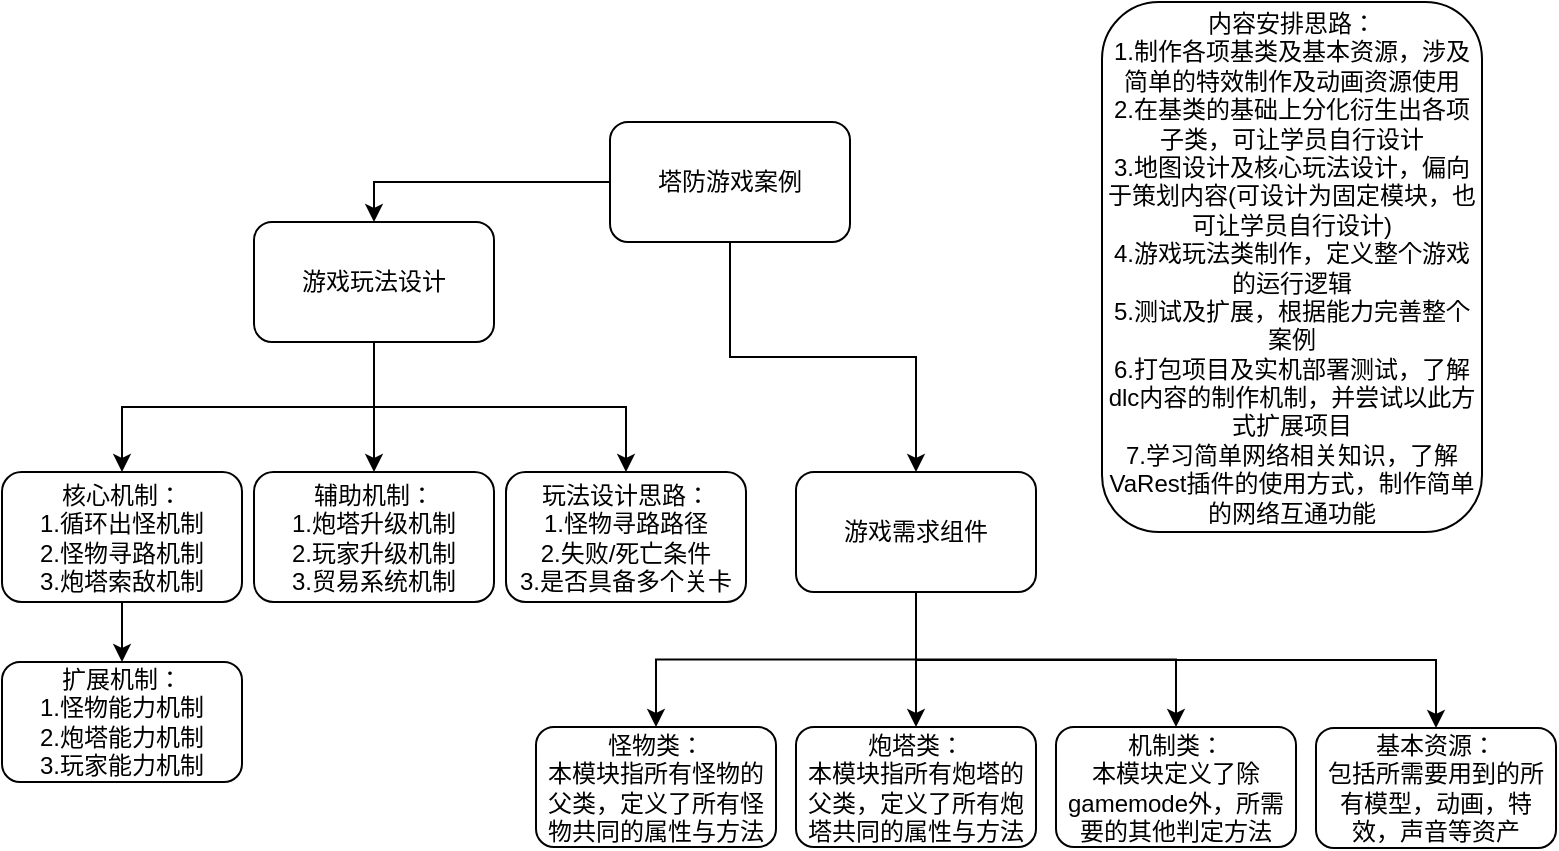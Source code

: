 <mxfile version="21.0.6" type="github">
  <diagram id="C5RBs43oDa-KdzZeNtuy" name="Page-1">
    <mxGraphModel dx="1193" dy="669" grid="1" gridSize="10" guides="1" tooltips="1" connect="1" arrows="1" fold="1" page="1" pageScale="1" pageWidth="827" pageHeight="1169" math="0" shadow="0">
      <root>
        <mxCell id="WIyWlLk6GJQsqaUBKTNV-0" />
        <mxCell id="WIyWlLk6GJQsqaUBKTNV-1" parent="WIyWlLk6GJQsqaUBKTNV-0" />
        <mxCell id="rhz4xA871w0091sBJmLh-1" style="edgeStyle=orthogonalEdgeStyle;rounded=0;orthogonalLoop=1;jettySize=auto;html=1;entryX=0.5;entryY=0;entryDx=0;entryDy=0;" edge="1" parent="WIyWlLk6GJQsqaUBKTNV-1" source="rhz4xA871w0091sBJmLh-0" target="rhz4xA871w0091sBJmLh-2">
          <mxGeometry relative="1" as="geometry">
            <mxPoint x="240" y="210" as="targetPoint" />
          </mxGeometry>
        </mxCell>
        <mxCell id="rhz4xA871w0091sBJmLh-4" style="edgeStyle=orthogonalEdgeStyle;rounded=0;orthogonalLoop=1;jettySize=auto;html=1;exitX=0.5;exitY=1;exitDx=0;exitDy=0;entryX=0.5;entryY=0;entryDx=0;entryDy=0;" edge="1" parent="WIyWlLk6GJQsqaUBKTNV-1" source="rhz4xA871w0091sBJmLh-0" target="rhz4xA871w0091sBJmLh-3">
          <mxGeometry relative="1" as="geometry" />
        </mxCell>
        <mxCell id="rhz4xA871w0091sBJmLh-0" value="塔防游戏案例" style="rounded=1;whiteSpace=wrap;html=1;" vertex="1" parent="WIyWlLk6GJQsqaUBKTNV-1">
          <mxGeometry x="354" y="100" width="120" height="60" as="geometry" />
        </mxCell>
        <mxCell id="rhz4xA871w0091sBJmLh-6" style="edgeStyle=orthogonalEdgeStyle;rounded=0;orthogonalLoop=1;jettySize=auto;html=1;exitX=0.5;exitY=1;exitDx=0;exitDy=0;entryX=0.5;entryY=0;entryDx=0;entryDy=0;" edge="1" parent="WIyWlLk6GJQsqaUBKTNV-1" source="rhz4xA871w0091sBJmLh-2" target="rhz4xA871w0091sBJmLh-5">
          <mxGeometry relative="1" as="geometry" />
        </mxCell>
        <mxCell id="rhz4xA871w0091sBJmLh-10" style="edgeStyle=orthogonalEdgeStyle;rounded=0;orthogonalLoop=1;jettySize=auto;html=1;exitX=0.5;exitY=1;exitDx=0;exitDy=0;entryX=0.5;entryY=0;entryDx=0;entryDy=0;" edge="1" parent="WIyWlLk6GJQsqaUBKTNV-1" source="rhz4xA871w0091sBJmLh-2" target="rhz4xA871w0091sBJmLh-9">
          <mxGeometry relative="1" as="geometry" />
        </mxCell>
        <mxCell id="rhz4xA871w0091sBJmLh-12" style="edgeStyle=orthogonalEdgeStyle;rounded=0;orthogonalLoop=1;jettySize=auto;html=1;exitX=0.5;exitY=1;exitDx=0;exitDy=0;entryX=0.5;entryY=0;entryDx=0;entryDy=0;" edge="1" parent="WIyWlLk6GJQsqaUBKTNV-1" source="rhz4xA871w0091sBJmLh-2" target="rhz4xA871w0091sBJmLh-11">
          <mxGeometry relative="1" as="geometry" />
        </mxCell>
        <mxCell id="rhz4xA871w0091sBJmLh-2" value="游戏玩法设计" style="rounded=1;whiteSpace=wrap;html=1;" vertex="1" parent="WIyWlLk6GJQsqaUBKTNV-1">
          <mxGeometry x="176" y="150" width="120" height="60" as="geometry" />
        </mxCell>
        <mxCell id="rhz4xA871w0091sBJmLh-14" style="edgeStyle=orthogonalEdgeStyle;rounded=0;orthogonalLoop=1;jettySize=auto;html=1;exitX=0.5;exitY=1;exitDx=0;exitDy=0;entryX=0.5;entryY=0;entryDx=0;entryDy=0;" edge="1" parent="WIyWlLk6GJQsqaUBKTNV-1" source="rhz4xA871w0091sBJmLh-3" target="rhz4xA871w0091sBJmLh-13">
          <mxGeometry relative="1" as="geometry" />
        </mxCell>
        <mxCell id="rhz4xA871w0091sBJmLh-16" style="edgeStyle=orthogonalEdgeStyle;rounded=0;orthogonalLoop=1;jettySize=auto;html=1;exitX=0.5;exitY=1;exitDx=0;exitDy=0;entryX=0.5;entryY=0;entryDx=0;entryDy=0;" edge="1" parent="WIyWlLk6GJQsqaUBKTNV-1" source="rhz4xA871w0091sBJmLh-3" target="rhz4xA871w0091sBJmLh-15">
          <mxGeometry relative="1" as="geometry" />
        </mxCell>
        <mxCell id="rhz4xA871w0091sBJmLh-18" style="edgeStyle=orthogonalEdgeStyle;rounded=0;orthogonalLoop=1;jettySize=auto;html=1;exitX=0.5;exitY=1;exitDx=0;exitDy=0;entryX=0.5;entryY=0;entryDx=0;entryDy=0;" edge="1" parent="WIyWlLk6GJQsqaUBKTNV-1" source="rhz4xA871w0091sBJmLh-3" target="rhz4xA871w0091sBJmLh-17">
          <mxGeometry relative="1" as="geometry" />
        </mxCell>
        <mxCell id="rhz4xA871w0091sBJmLh-20" style="edgeStyle=orthogonalEdgeStyle;rounded=0;orthogonalLoop=1;jettySize=auto;html=1;exitX=0.5;exitY=1;exitDx=0;exitDy=0;" edge="1" parent="WIyWlLk6GJQsqaUBKTNV-1" source="rhz4xA871w0091sBJmLh-3" target="rhz4xA871w0091sBJmLh-19">
          <mxGeometry relative="1" as="geometry" />
        </mxCell>
        <mxCell id="rhz4xA871w0091sBJmLh-3" value="游戏需求组件" style="rounded=1;whiteSpace=wrap;html=1;" vertex="1" parent="WIyWlLk6GJQsqaUBKTNV-1">
          <mxGeometry x="447" y="275" width="120" height="60" as="geometry" />
        </mxCell>
        <mxCell id="rhz4xA871w0091sBJmLh-8" style="edgeStyle=orthogonalEdgeStyle;rounded=0;orthogonalLoop=1;jettySize=auto;html=1;exitX=0.5;exitY=1;exitDx=0;exitDy=0;entryX=0.5;entryY=0;entryDx=0;entryDy=0;" edge="1" parent="WIyWlLk6GJQsqaUBKTNV-1" source="rhz4xA871w0091sBJmLh-5" target="rhz4xA871w0091sBJmLh-7">
          <mxGeometry relative="1" as="geometry" />
        </mxCell>
        <mxCell id="rhz4xA871w0091sBJmLh-5" value="核心机制：&lt;br&gt;1.循环出怪机制&lt;br&gt;2.怪物寻路机制&lt;br&gt;3.炮塔索敌机制" style="rounded=1;whiteSpace=wrap;html=1;" vertex="1" parent="WIyWlLk6GJQsqaUBKTNV-1">
          <mxGeometry x="50" y="275" width="120" height="65" as="geometry" />
        </mxCell>
        <mxCell id="rhz4xA871w0091sBJmLh-7" value="扩展机制：&lt;br&gt;1.怪物能力机制&lt;br&gt;2.炮塔能力机制&lt;br&gt;3.玩家能力机制" style="rounded=1;whiteSpace=wrap;html=1;" vertex="1" parent="WIyWlLk6GJQsqaUBKTNV-1">
          <mxGeometry x="50" y="370" width="120" height="60" as="geometry" />
        </mxCell>
        <mxCell id="rhz4xA871w0091sBJmLh-9" value="辅助机制：&lt;br&gt;1.炮塔升级机制&lt;br&gt;2.玩家升级机制&lt;br&gt;3.贸易系统机制" style="rounded=1;whiteSpace=wrap;html=1;" vertex="1" parent="WIyWlLk6GJQsqaUBKTNV-1">
          <mxGeometry x="176" y="275" width="120" height="65" as="geometry" />
        </mxCell>
        <mxCell id="rhz4xA871w0091sBJmLh-11" value="玩法设计思路：&lt;br&gt;1.怪物寻路路径&lt;br&gt;2.失败/死亡条件&lt;br&gt;3.是否具备多个关卡" style="rounded=1;whiteSpace=wrap;html=1;" vertex="1" parent="WIyWlLk6GJQsqaUBKTNV-1">
          <mxGeometry x="302" y="275" width="120" height="65" as="geometry" />
        </mxCell>
        <mxCell id="rhz4xA871w0091sBJmLh-13" value="怪物类：&lt;br&gt;本模块指所有怪物的父类，定义了所有怪物共同的属性与方法" style="rounded=1;whiteSpace=wrap;html=1;" vertex="1" parent="WIyWlLk6GJQsqaUBKTNV-1">
          <mxGeometry x="317" y="402.5" width="120" height="60" as="geometry" />
        </mxCell>
        <mxCell id="rhz4xA871w0091sBJmLh-15" value="炮塔类：&lt;br&gt;本模块指所有炮塔的父类，定义了所有炮塔共同的属性与方法" style="rounded=1;whiteSpace=wrap;html=1;" vertex="1" parent="WIyWlLk6GJQsqaUBKTNV-1">
          <mxGeometry x="447" y="402.5" width="120" height="60" as="geometry" />
        </mxCell>
        <mxCell id="rhz4xA871w0091sBJmLh-17" value="机制类：&lt;br&gt;本模块定义了除gamemode外，所需要的其他判定方法" style="rounded=1;whiteSpace=wrap;html=1;" vertex="1" parent="WIyWlLk6GJQsqaUBKTNV-1">
          <mxGeometry x="577" y="402.5" width="120" height="60" as="geometry" />
        </mxCell>
        <mxCell id="rhz4xA871w0091sBJmLh-19" value="基本资源：&lt;br&gt;包括所需要用到的所有模型，动画，特效，声音等资产" style="rounded=1;whiteSpace=wrap;html=1;" vertex="1" parent="WIyWlLk6GJQsqaUBKTNV-1">
          <mxGeometry x="707" y="403" width="120" height="60" as="geometry" />
        </mxCell>
        <mxCell id="rhz4xA871w0091sBJmLh-22" value="内容安排思路：&lt;br&gt;1.制作各项基类及基本资源，涉及简单的特效制作及动画资源使用&lt;br&gt;2.在基类的基础上分化衍生出各项子类，可让学员自行设计&lt;br&gt;3.地图设计及核心玩法设计，偏向于策划内容(可设计为固定模块，也可让学员自行设计)&lt;br&gt;4.游戏玩法类制作，定义整个游戏的运行逻辑&lt;br&gt;5.测试及扩展，根据能力完善整个案例&lt;br&gt;6.打包项目及实机部署测试，了解dlc内容的制作机制，并尝试以此方式扩展项目&lt;br&gt;7.学习简单网络相关知识，了解VaRest插件的使用方式，制作简单的网络互通功能" style="rounded=1;whiteSpace=wrap;html=1;" vertex="1" parent="WIyWlLk6GJQsqaUBKTNV-1">
          <mxGeometry x="600" y="40" width="190" height="265" as="geometry" />
        </mxCell>
      </root>
    </mxGraphModel>
  </diagram>
</mxfile>
